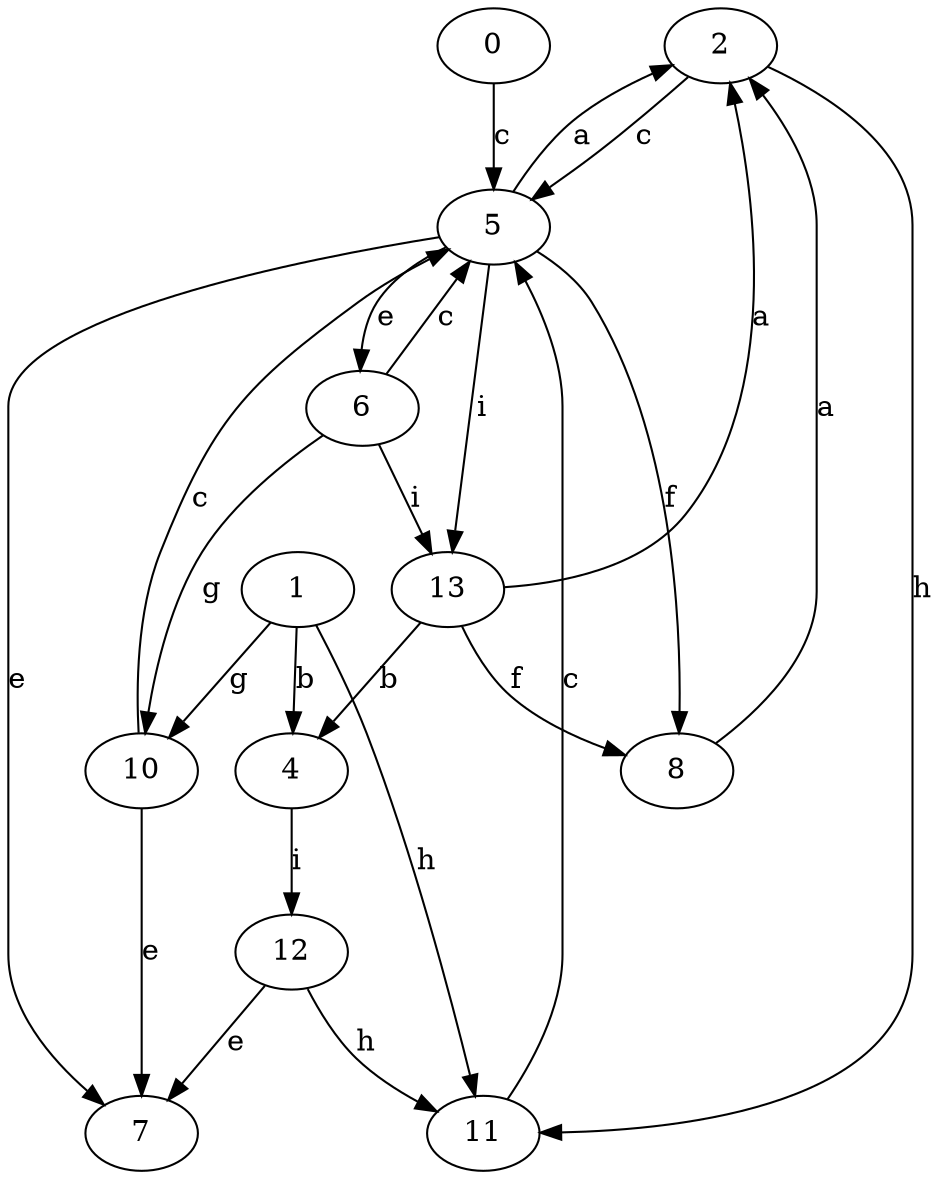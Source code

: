 strict digraph  {
2;
0;
4;
5;
6;
7;
8;
10;
11;
12;
13;
1;
2 -> 5  [label=c];
2 -> 11  [label=h];
0 -> 5  [label=c];
4 -> 12  [label=i];
5 -> 2  [label=a];
5 -> 6  [label=e];
5 -> 7  [label=e];
5 -> 8  [label=f];
5 -> 13  [label=i];
6 -> 5  [label=c];
6 -> 10  [label=g];
6 -> 13  [label=i];
8 -> 2  [label=a];
10 -> 5  [label=c];
10 -> 7  [label=e];
11 -> 5  [label=c];
12 -> 7  [label=e];
12 -> 11  [label=h];
13 -> 2  [label=a];
13 -> 4  [label=b];
13 -> 8  [label=f];
1 -> 4  [label=b];
1 -> 10  [label=g];
1 -> 11  [label=h];
}
